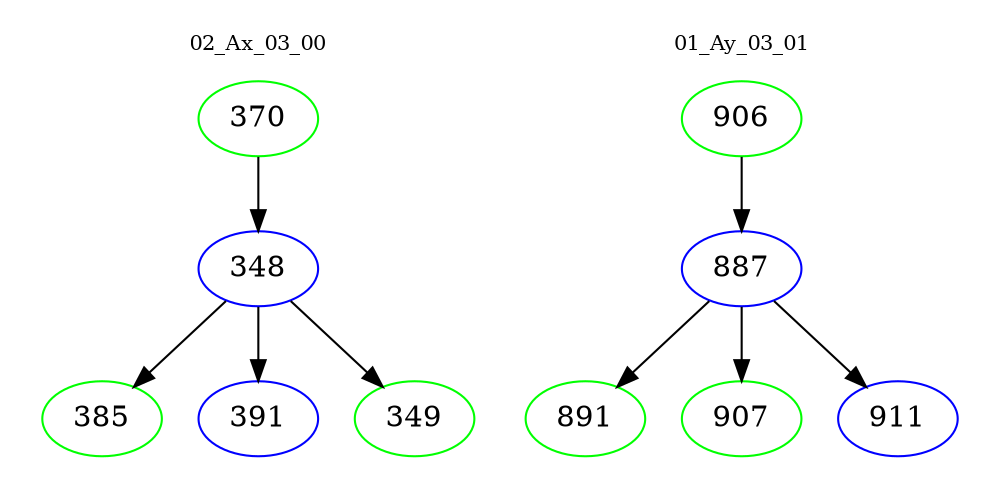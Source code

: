 digraph{
subgraph cluster_0 {
color = white
label = "02_Ax_03_00";
fontsize=10;
T0_370 [label="370", color="green"]
T0_370 -> T0_348 [color="black"]
T0_348 [label="348", color="blue"]
T0_348 -> T0_385 [color="black"]
T0_385 [label="385", color="green"]
T0_348 -> T0_391 [color="black"]
T0_391 [label="391", color="blue"]
T0_348 -> T0_349 [color="black"]
T0_349 [label="349", color="green"]
}
subgraph cluster_1 {
color = white
label = "01_Ay_03_01";
fontsize=10;
T1_906 [label="906", color="green"]
T1_906 -> T1_887 [color="black"]
T1_887 [label="887", color="blue"]
T1_887 -> T1_891 [color="black"]
T1_891 [label="891", color="green"]
T1_887 -> T1_907 [color="black"]
T1_907 [label="907", color="green"]
T1_887 -> T1_911 [color="black"]
T1_911 [label="911", color="blue"]
}
}
